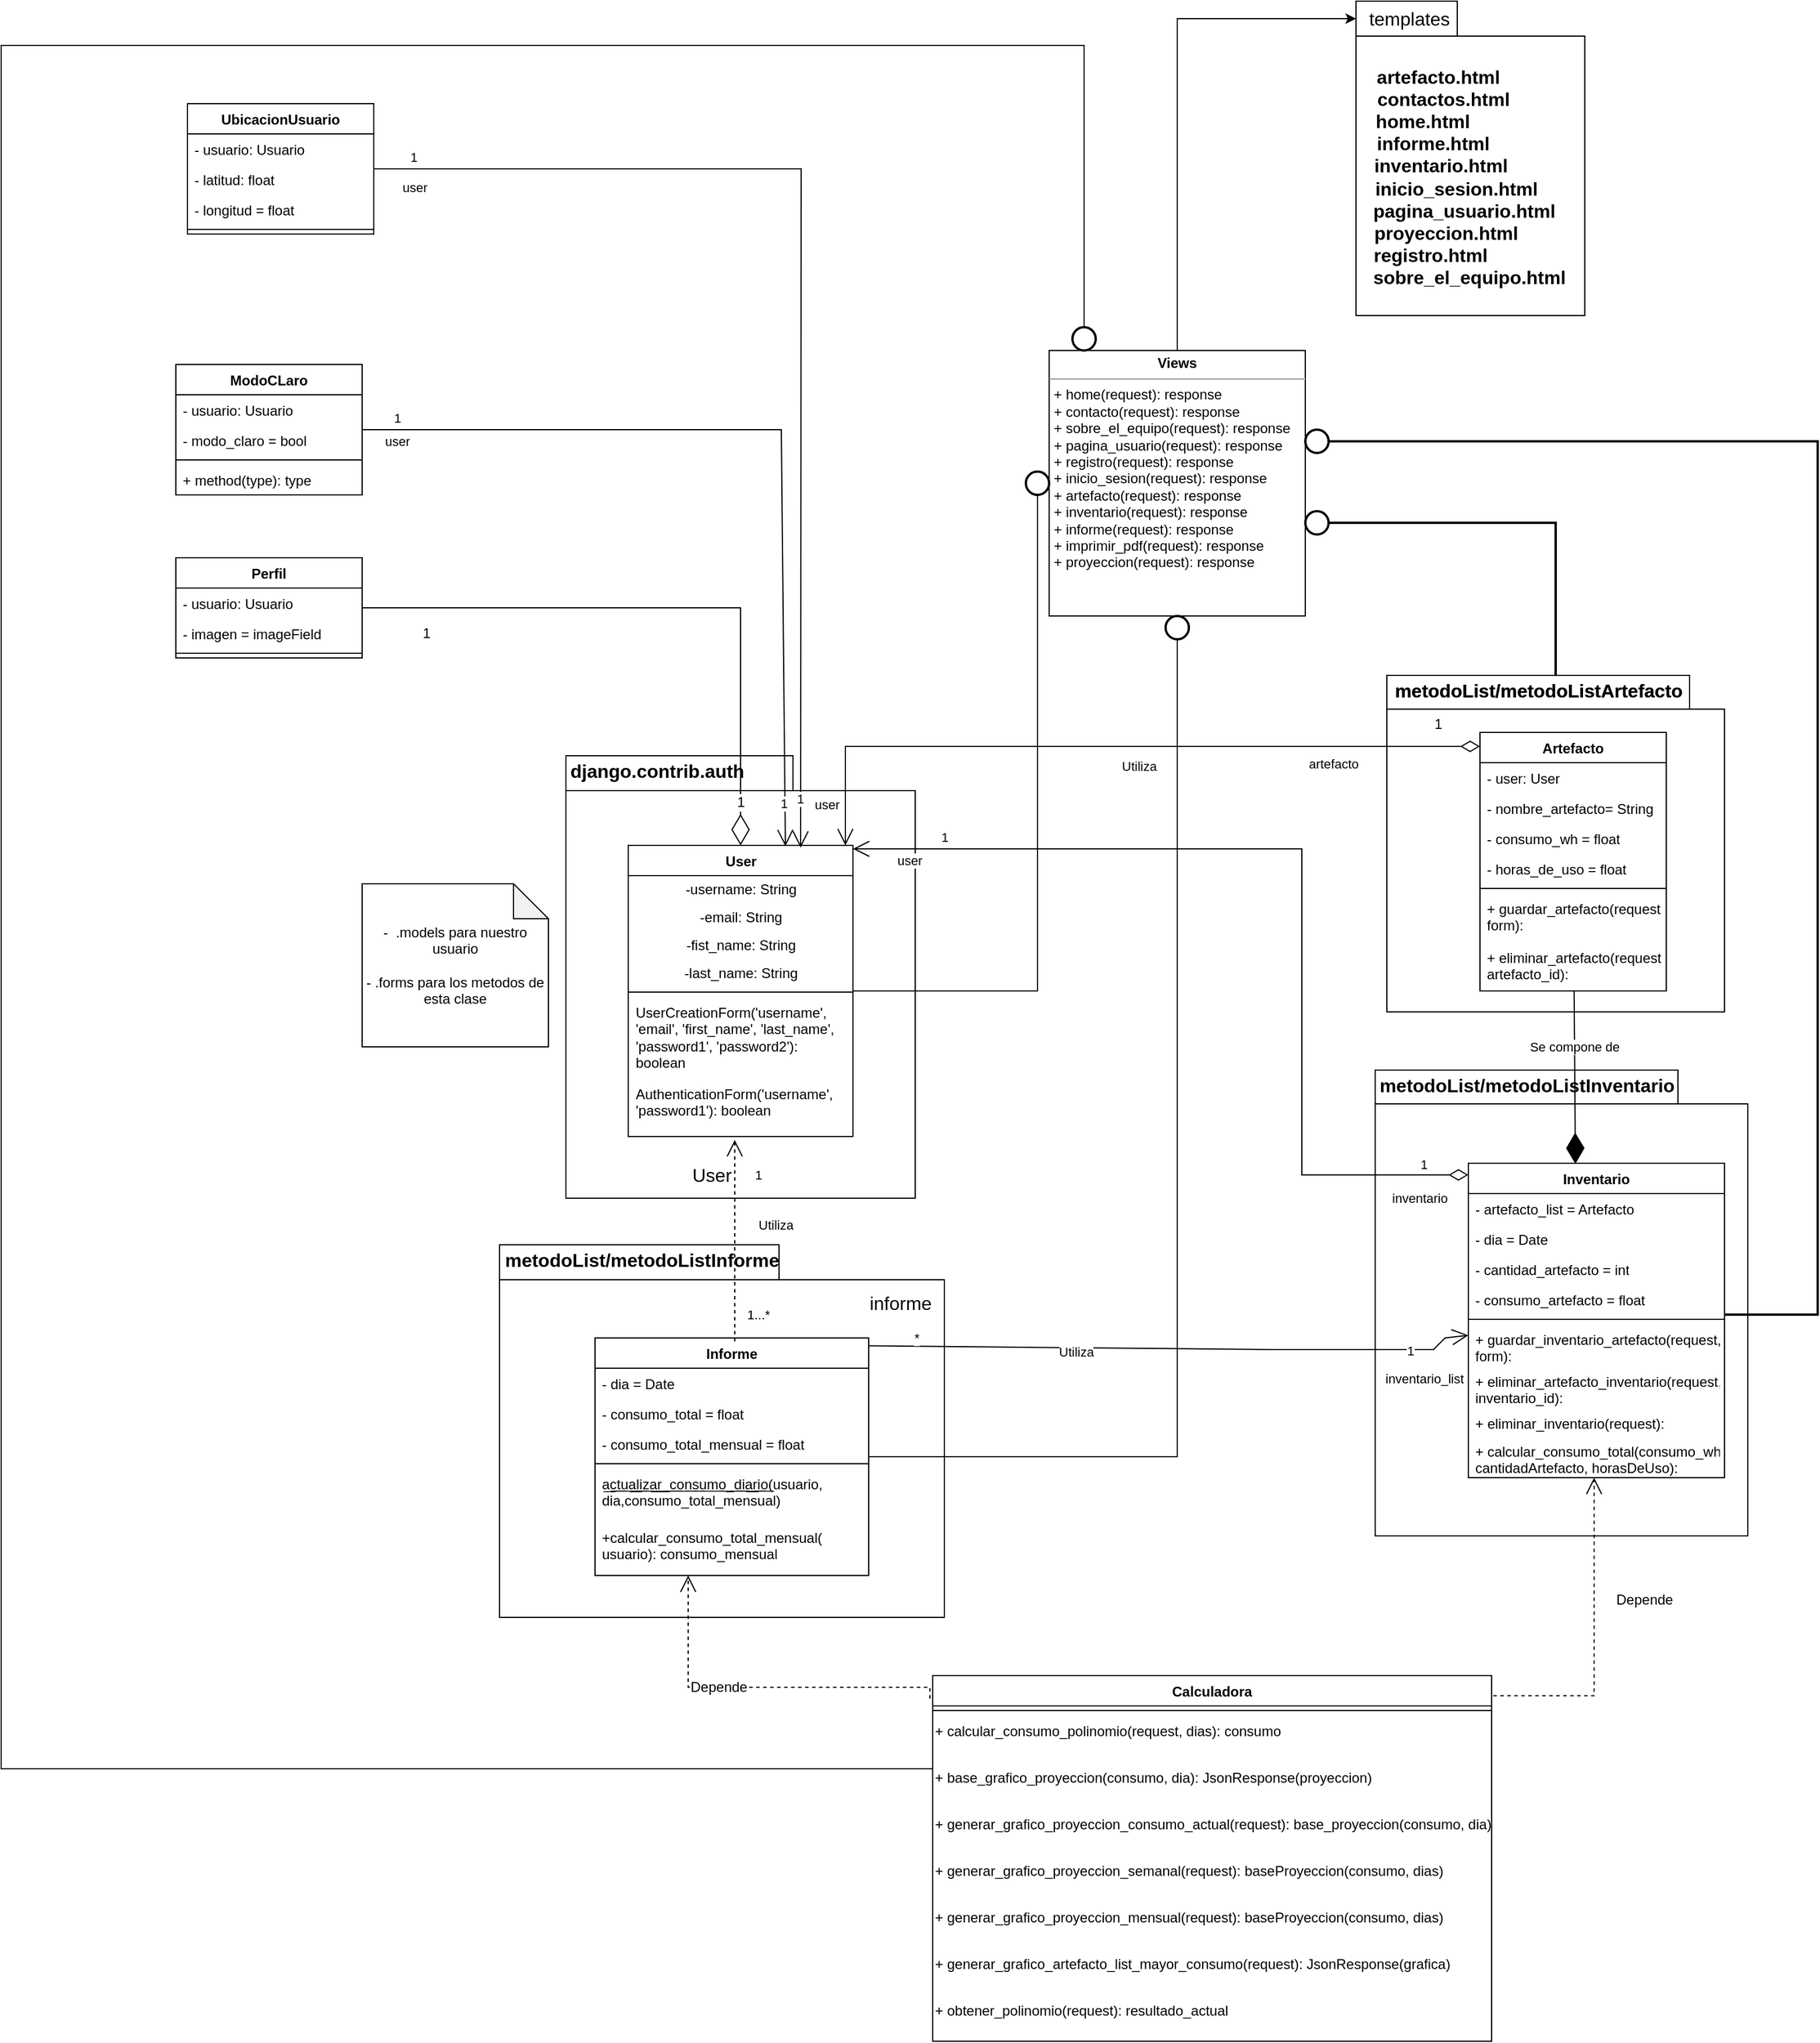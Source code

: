 <mxfile version="23.1.6" type="github">
  <diagram id="C5RBs43oDa-KdzZeNtuy" name="Page-1">
    <mxGraphModel dx="1903" dy="2849" grid="1" gridSize="10" guides="1" tooltips="1" connect="1" arrows="1" fold="1" page="1" pageScale="1" pageWidth="827" pageHeight="1169" math="0" shadow="0">
      <root>
        <mxCell id="WIyWlLk6GJQsqaUBKTNV-0" />
        <mxCell id="WIyWlLk6GJQsqaUBKTNV-1" parent="WIyWlLk6GJQsqaUBKTNV-0" />
        <mxCell id="ul6YjqySENuhC5J96L84-9" value="" style="shape=folder;fontStyle=1;spacingTop=10;tabWidth=195;tabHeight=30;tabPosition=left;html=1;whiteSpace=wrap;fontSize=16;" parent="WIyWlLk6GJQsqaUBKTNV-1" vertex="1">
          <mxGeometry x="435" y="-750" width="300" height="380" as="geometry" />
        </mxCell>
        <mxCell id="ul6YjqySENuhC5J96L84-5" value="" style="shape=folder;fontStyle=1;spacingTop=10;tabWidth=260;tabHeight=29;tabPosition=left;html=1;whiteSpace=wrap;fontSize=16;" parent="WIyWlLk6GJQsqaUBKTNV-1" vertex="1">
          <mxGeometry x="1130" y="-480" width="320" height="400" as="geometry" />
        </mxCell>
        <mxCell id="ul6YjqySENuhC5J96L84-2" value="" style="shape=folder;fontStyle=1;spacingTop=10;tabWidth=260;tabHeight=29;tabPosition=left;html=1;whiteSpace=wrap;fontSize=16;" parent="WIyWlLk6GJQsqaUBKTNV-1" vertex="1">
          <mxGeometry x="1140" y="-819" width="290" height="289" as="geometry" />
        </mxCell>
        <mxCell id="ul6YjqySENuhC5J96L84-3" value="metodoList/metodoListArtefacto" style="text;align=center;fontStyle=1;verticalAlign=middle;spacingLeft=3;spacingRight=3;strokeColor=none;rotatable=0;points=[[0,0.5],[1,0.5]];portConstraint=eastwest;html=1;fontSize=16;" parent="WIyWlLk6GJQsqaUBKTNV-1" vertex="1">
          <mxGeometry x="1230" y="-819" width="80" height="26" as="geometry" />
        </mxCell>
        <mxCell id="ul6YjqySENuhC5J96L84-0" value="" style="shape=folder;fontStyle=1;spacingTop=10;tabWidth=240;tabHeight=30;tabPosition=left;html=1;whiteSpace=wrap;fontSize=16;" parent="WIyWlLk6GJQsqaUBKTNV-1" vertex="1">
          <mxGeometry x="378" y="-330" width="382" height="320" as="geometry" />
        </mxCell>
        <mxCell id="BuklExtv01inBHuh72od-7" value="User" style="swimlane;fontStyle=1;align=center;verticalAlign=top;childLayout=stackLayout;horizontal=1;startSize=26;horizontalStack=0;resizeParent=1;resizeParentMax=0;resizeLast=0;collapsible=1;marginBottom=0;whiteSpace=wrap;html=1;" parent="WIyWlLk6GJQsqaUBKTNV-1" vertex="1">
          <mxGeometry x="488.5" y="-673" width="193" height="250" as="geometry">
            <mxRectangle x="547" y="-670" width="90" height="30" as="alternateBounds" />
          </mxGeometry>
        </mxCell>
        <mxCell id="BuklExtv01inBHuh72od-1" value="-username: String" style="text;html=1;strokeColor=none;fillColor=none;align=center;verticalAlign=middle;spacingLeft=4;spacingRight=4;overflow=hidden;rotatable=0;points=[[0,0.5],[1,0.5]];portConstraint=eastwest;whiteSpace=wrap;" parent="BuklExtv01inBHuh72od-7" vertex="1">
          <mxGeometry y="26" width="193" height="24" as="geometry" />
        </mxCell>
        <mxCell id="BuklExtv01inBHuh72od-3" value="-email: String" style="text;html=1;strokeColor=none;fillColor=none;align=center;verticalAlign=middle;spacingLeft=4;spacingRight=4;overflow=hidden;rotatable=0;points=[[0,0.5],[1,0.5]];portConstraint=eastwest;whiteSpace=wrap;" parent="BuklExtv01inBHuh72od-7" vertex="1">
          <mxGeometry y="50" width="193" height="24" as="geometry" />
        </mxCell>
        <mxCell id="BuklExtv01inBHuh72od-4" value="-fist_name: String" style="text;html=1;strokeColor=none;fillColor=none;align=center;verticalAlign=middle;spacingLeft=4;spacingRight=4;overflow=hidden;rotatable=0;points=[[0,0.5],[1,0.5]];portConstraint=eastwest;whiteSpace=wrap;" parent="BuklExtv01inBHuh72od-7" vertex="1">
          <mxGeometry y="74" width="193" height="24" as="geometry" />
        </mxCell>
        <mxCell id="BuklExtv01inBHuh72od-5" value="-last_name: String" style="text;html=1;strokeColor=none;fillColor=none;align=center;verticalAlign=middle;spacingLeft=4;spacingRight=4;overflow=hidden;rotatable=0;points=[[0,0.5],[1,0.5]];portConstraint=eastwest;whiteSpace=wrap;" parent="BuklExtv01inBHuh72od-7" vertex="1">
          <mxGeometry y="98" width="193" height="24" as="geometry" />
        </mxCell>
        <mxCell id="BuklExtv01inBHuh72od-9" value="" style="line;strokeWidth=1;fillColor=none;align=left;verticalAlign=middle;spacingTop=-1;spacingLeft=3;spacingRight=3;rotatable=0;labelPosition=right;points=[];portConstraint=eastwest;strokeColor=inherit;" parent="BuklExtv01inBHuh72od-7" vertex="1">
          <mxGeometry y="122" width="193" height="8" as="geometry" />
        </mxCell>
        <mxCell id="BuklExtv01inBHuh72od-10" value="UserCreationForm(&#39;username&#39;, &#39;email&#39;, &#39;first_name&#39;, &#39;last_name&#39;, &#39;password1&#39;, &#39;password2&#39;): boolean" style="text;strokeColor=none;fillColor=none;align=left;verticalAlign=top;spacingLeft=4;spacingRight=4;overflow=hidden;rotatable=0;points=[[0,0.5],[1,0.5]];portConstraint=eastwest;whiteSpace=wrap;html=1;" parent="BuklExtv01inBHuh72od-7" vertex="1">
          <mxGeometry y="130" width="193" height="70" as="geometry" />
        </mxCell>
        <mxCell id="BuklExtv01inBHuh72od-11" value="AuthenticationForm(&#39;username&#39;, &#39;password1&#39;): boolean" style="text;strokeColor=none;fillColor=none;align=left;verticalAlign=top;spacingLeft=4;spacingRight=4;overflow=hidden;rotatable=0;points=[[0,0.5],[1,0.5]];portConstraint=eastwest;whiteSpace=wrap;html=1;" parent="BuklExtv01inBHuh72od-7" vertex="1">
          <mxGeometry y="200" width="193" height="50" as="geometry" />
        </mxCell>
        <mxCell id="BuklExtv01inBHuh72od-13" value="Inventario" style="swimlane;fontStyle=1;align=center;verticalAlign=top;childLayout=stackLayout;horizontal=1;startSize=26;horizontalStack=0;resizeParent=1;resizeParentMax=0;resizeLast=0;collapsible=1;marginBottom=0;whiteSpace=wrap;html=1;" parent="WIyWlLk6GJQsqaUBKTNV-1" vertex="1">
          <mxGeometry x="1210" y="-400" width="220" height="270" as="geometry">
            <mxRectangle x="1210" y="-400" width="100" height="30" as="alternateBounds" />
          </mxGeometry>
        </mxCell>
        <mxCell id="BuklExtv01inBHuh72od-36" value="- artefacto_list = Artefacto" style="text;strokeColor=none;fillColor=none;align=left;verticalAlign=top;spacingLeft=4;spacingRight=4;overflow=hidden;rotatable=0;points=[[0,0.5],[1,0.5]];portConstraint=eastwest;whiteSpace=wrap;html=1;" parent="BuklExtv01inBHuh72od-13" vertex="1">
          <mxGeometry y="26" width="220" height="26" as="geometry" />
        </mxCell>
        <mxCell id="BuklExtv01inBHuh72od-17" value="- dia = Date" style="text;strokeColor=none;fillColor=none;align=left;verticalAlign=top;spacingLeft=4;spacingRight=4;overflow=hidden;rotatable=0;points=[[0,0.5],[1,0.5]];portConstraint=eastwest;whiteSpace=wrap;html=1;" parent="BuklExtv01inBHuh72od-13" vertex="1">
          <mxGeometry y="52" width="220" height="26" as="geometry" />
        </mxCell>
        <mxCell id="BuklExtv01inBHuh72od-20" value="- cantidad_artefacto&amp;nbsp;&lt;span style=&quot;background-color: initial;&quot;&gt;= int&lt;/span&gt;" style="text;strokeColor=none;fillColor=none;align=left;verticalAlign=top;spacingLeft=4;spacingRight=4;overflow=hidden;rotatable=0;points=[[0,0.5],[1,0.5]];portConstraint=eastwest;whiteSpace=wrap;html=1;" parent="BuklExtv01inBHuh72od-13" vertex="1">
          <mxGeometry y="78" width="220" height="26" as="geometry" />
        </mxCell>
        <mxCell id="BuklExtv01inBHuh72od-21" value="- consumo_artefacto&lt;span style=&quot;background-color: initial;&quot;&gt;&amp;nbsp;&lt;/span&gt;&lt;span style=&quot;background-color: initial;&quot;&gt;= float&lt;/span&gt;" style="text;strokeColor=none;fillColor=none;align=left;verticalAlign=top;spacingLeft=4;spacingRight=4;overflow=hidden;rotatable=0;points=[[0,0.5],[1,0.5]];portConstraint=eastwest;whiteSpace=wrap;html=1;" parent="BuklExtv01inBHuh72od-13" vertex="1">
          <mxGeometry y="104" width="220" height="26" as="geometry" />
        </mxCell>
        <mxCell id="BuklExtv01inBHuh72od-15" value="" style="line;strokeWidth=1;fillColor=none;align=left;verticalAlign=middle;spacingTop=-1;spacingLeft=3;spacingRight=3;rotatable=0;labelPosition=right;points=[];portConstraint=eastwest;strokeColor=inherit;" parent="BuklExtv01inBHuh72od-13" vertex="1">
          <mxGeometry y="130" width="220" height="8" as="geometry" />
        </mxCell>
        <mxCell id="BuklExtv01inBHuh72od-26" value="+&amp;nbsp;guardar_inventario_artefacto(request, form):" style="text;strokeColor=none;fillColor=none;align=left;verticalAlign=top;spacingLeft=4;spacingRight=4;overflow=hidden;rotatable=0;points=[[0,0.5],[1,0.5]];portConstraint=eastwest;whiteSpace=wrap;html=1;" parent="BuklExtv01inBHuh72od-13" vertex="1">
          <mxGeometry y="138" width="220" height="36" as="geometry" />
        </mxCell>
        <mxCell id="x33vfRpOOBDjWHmMuZgI-3" value="+&amp;nbsp;eliminar_artefacto_inventario(request, inventario_id):" style="text;strokeColor=none;fillColor=none;align=left;verticalAlign=top;spacingLeft=4;spacingRight=4;overflow=hidden;rotatable=0;points=[[0,0.5],[1,0.5]];portConstraint=eastwest;whiteSpace=wrap;html=1;" parent="BuklExtv01inBHuh72od-13" vertex="1">
          <mxGeometry y="174" width="220" height="36" as="geometry" />
        </mxCell>
        <mxCell id="x33vfRpOOBDjWHmMuZgI-4" value="+&amp;nbsp;eliminar_inventario(request):" style="text;strokeColor=none;fillColor=none;align=left;verticalAlign=top;spacingLeft=4;spacingRight=4;overflow=hidden;rotatable=0;points=[[0,0.5],[1,0.5]];portConstraint=eastwest;whiteSpace=wrap;html=1;" parent="BuklExtv01inBHuh72od-13" vertex="1">
          <mxGeometry y="210" width="220" height="24" as="geometry" />
        </mxCell>
        <mxCell id="x33vfRpOOBDjWHmMuZgI-5" value="+&amp;nbsp;calcular_consumo_total(consumo_wh, cantidadArtefacto, horasDeUso):" style="text;strokeColor=none;fillColor=none;align=left;verticalAlign=top;spacingLeft=4;spacingRight=4;overflow=hidden;rotatable=0;points=[[0,0.5],[1,0.5]];portConstraint=eastwest;whiteSpace=wrap;html=1;" parent="BuklExtv01inBHuh72od-13" vertex="1">
          <mxGeometry y="234" width="220" height="36" as="geometry" />
        </mxCell>
        <mxCell id="BuklExtv01inBHuh72od-32" value="Informe" style="swimlane;fontStyle=1;align=center;verticalAlign=top;childLayout=stackLayout;horizontal=1;startSize=26;horizontalStack=0;resizeParent=1;resizeParentMax=0;resizeLast=0;collapsible=1;marginBottom=0;whiteSpace=wrap;html=1;" parent="WIyWlLk6GJQsqaUBKTNV-1" vertex="1">
          <mxGeometry x="460" y="-250" width="235" height="204" as="geometry">
            <mxRectangle x="890" y="-80" width="80" height="30" as="alternateBounds" />
          </mxGeometry>
        </mxCell>
        <mxCell id="BuklExtv01inBHuh72od-45" value="- dia = Date" style="text;strokeColor=none;fillColor=none;align=left;verticalAlign=top;spacingLeft=4;spacingRight=4;overflow=hidden;rotatable=0;points=[[0,0.5],[1,0.5]];portConstraint=eastwest;whiteSpace=wrap;html=1;" parent="BuklExtv01inBHuh72od-32" vertex="1">
          <mxGeometry y="26" width="235" height="26" as="geometry" />
        </mxCell>
        <mxCell id="BuklExtv01inBHuh72od-46" value="- consumo_total&amp;nbsp;&lt;span style=&quot;background-color: initial;&quot;&gt;= float&lt;/span&gt;" style="text;strokeColor=none;fillColor=none;align=left;verticalAlign=top;spacingLeft=4;spacingRight=4;overflow=hidden;rotatable=0;points=[[0,0.5],[1,0.5]];portConstraint=eastwest;whiteSpace=wrap;html=1;" parent="BuklExtv01inBHuh72od-32" vertex="1">
          <mxGeometry y="52" width="235" height="26" as="geometry" />
        </mxCell>
        <mxCell id="BuklExtv01inBHuh72od-54" value="- consumo_total_mensual&amp;nbsp;&lt;span style=&quot;background-color: initial;&quot;&gt;= float&lt;/span&gt;" style="text;strokeColor=none;fillColor=none;align=left;verticalAlign=top;spacingLeft=4;spacingRight=4;overflow=hidden;rotatable=0;points=[[0,0.5],[1,0.5]];portConstraint=eastwest;whiteSpace=wrap;html=1;" parent="BuklExtv01inBHuh72od-32" vertex="1">
          <mxGeometry y="78" width="235" height="26" as="geometry" />
        </mxCell>
        <mxCell id="BuklExtv01inBHuh72od-34" value="" style="line;strokeWidth=1;fillColor=none;align=left;verticalAlign=middle;spacingTop=-1;spacingLeft=3;spacingRight=3;rotatable=0;labelPosition=right;points=[];portConstraint=eastwest;strokeColor=inherit;" parent="BuklExtv01inBHuh72od-32" vertex="1">
          <mxGeometry y="104" width="235" height="8" as="geometry" />
        </mxCell>
        <mxCell id="BuklExtv01inBHuh72od-35" value="a͟c͟t͟u͟a͟l͟i͟z͟a͟r͟_͟c͟o͟n͟s͟u͟m͟o͟_͟d͟i͟a͟r͟i͟o͟(usuario, dia,consumo_total_mensual)" style="text;strokeColor=none;fillColor=none;align=left;verticalAlign=top;spacingLeft=4;spacingRight=4;overflow=hidden;rotatable=0;points=[[0,0.5],[1,0.5]];portConstraint=eastwest;whiteSpace=wrap;html=1;" parent="BuklExtv01inBHuh72od-32" vertex="1">
          <mxGeometry y="112" width="235" height="46" as="geometry" />
        </mxCell>
        <mxCell id="x33vfRpOOBDjWHmMuZgI-0" value="+calcular_consumo_total_mensual(&lt;br&gt;usuario): consumo_mensual" style="text;strokeColor=none;fillColor=none;align=left;verticalAlign=top;spacingLeft=4;spacingRight=4;overflow=hidden;rotatable=0;points=[[0,0.5],[1,0.5]];portConstraint=eastwest;whiteSpace=wrap;html=1;" parent="BuklExtv01inBHuh72od-32" vertex="1">
          <mxGeometry y="158" width="235" height="46" as="geometry" />
        </mxCell>
        <mxCell id="BuklExtv01inBHuh72od-56" value="Calculadora" style="swimlane;fontStyle=1;align=center;verticalAlign=top;childLayout=stackLayout;horizontal=1;startSize=26;horizontalStack=0;resizeParent=1;resizeParentMax=0;resizeLast=0;collapsible=1;marginBottom=0;whiteSpace=wrap;html=1;" parent="WIyWlLk6GJQsqaUBKTNV-1" vertex="1">
          <mxGeometry x="750" y="40" width="480" height="314" as="geometry" />
        </mxCell>
        <mxCell id="BuklExtv01inBHuh72od-58" value="" style="line;strokeWidth=1;fillColor=none;align=left;verticalAlign=middle;spacingTop=-1;spacingLeft=3;spacingRight=3;rotatable=0;labelPosition=right;points=[];portConstraint=eastwest;strokeColor=inherit;" parent="BuklExtv01inBHuh72od-56" vertex="1">
          <mxGeometry y="26" width="480" height="8" as="geometry" />
        </mxCell>
        <mxCell id="BuklExtv01inBHuh72od-67" value="+ calcular_consumo_polinomio(request, dias): consumo" style="text;whiteSpace=wrap;" parent="BuklExtv01inBHuh72od-56" vertex="1">
          <mxGeometry y="34" width="480" height="40" as="geometry" />
        </mxCell>
        <mxCell id="BuklExtv01inBHuh72od-74" value="+ base_grafico_proyeccion(consumo, dia): JsonResponse(proyeccion)" style="text;whiteSpace=wrap;" parent="BuklExtv01inBHuh72od-56" vertex="1">
          <mxGeometry y="74" width="480" height="40" as="geometry" />
        </mxCell>
        <mxCell id="BuklExtv01inBHuh72od-68" value="+ generar_grafico_proyeccion_consumo_actual(request): base_proyeccion(consumo, dia)" style="text;whiteSpace=wrap;" parent="BuklExtv01inBHuh72od-56" vertex="1">
          <mxGeometry y="114" width="480" height="40" as="geometry" />
        </mxCell>
        <mxCell id="BuklExtv01inBHuh72od-69" value="+ generar_grafico_proyeccion_semanal(request): baseProyeccion(consumo, dias)" style="text;whiteSpace=wrap;" parent="BuklExtv01inBHuh72od-56" vertex="1">
          <mxGeometry y="154" width="480" height="40" as="geometry" />
        </mxCell>
        <mxCell id="BuklExtv01inBHuh72od-70" value="+ generar_grafico_proyeccion_mensual(request): baseProyeccion(consumo, dias)" style="text;whiteSpace=wrap;" parent="BuklExtv01inBHuh72od-56" vertex="1">
          <mxGeometry y="194" width="480" height="40" as="geometry" />
        </mxCell>
        <mxCell id="BuklExtv01inBHuh72od-73" value="+ generar_grafico_artefacto_list_mayor_consumo(request): JsonResponse(grafica)" style="text;whiteSpace=wrap;" parent="BuklExtv01inBHuh72od-56" vertex="1">
          <mxGeometry y="234" width="480" height="40" as="geometry" />
        </mxCell>
        <mxCell id="BuklExtv01inBHuh72od-75" value="+ obtener_polinomio(request): resultado_actual" style="text;whiteSpace=wrap;" parent="BuklExtv01inBHuh72od-56" vertex="1">
          <mxGeometry y="274" width="480" height="40" as="geometry" />
        </mxCell>
        <mxCell id="BuklExtv01inBHuh72od-83" value="1" style="endArrow=open;html=1;endSize=12;startArrow=diamondThin;startSize=14;startFill=0;edgeStyle=orthogonalEdgeStyle;align=left;verticalAlign=bottom;rounded=0;" parent="WIyWlLk6GJQsqaUBKTNV-1" source="BuklExtv01inBHuh72od-13" target="BuklExtv01inBHuh72od-7" edge="1">
          <mxGeometry x="-0.894" relative="1" as="geometry">
            <mxPoint x="1120" y="-490" as="sourcePoint" />
            <mxPoint x="700" y="-670" as="targetPoint" />
            <Array as="points">
              <mxPoint x="1067" y="-390" />
              <mxPoint x="1067" y="-670" />
            </Array>
            <mxPoint as="offset" />
          </mxGeometry>
        </mxCell>
        <mxCell id="BuklExtv01inBHuh72od-85" value="1" style="edgeLabel;html=1;align=center;verticalAlign=middle;resizable=0;points=[];" parent="BuklExtv01inBHuh72od-83" vertex="1" connectable="0">
          <mxGeometry x="0.754" y="-1" relative="1" as="geometry">
            <mxPoint x="-21" y="-9" as="offset" />
          </mxGeometry>
        </mxCell>
        <mxCell id="BuklExtv01inBHuh72od-107" value="user" style="edgeLabel;html=1;align=center;verticalAlign=middle;resizable=0;points=[];" parent="BuklExtv01inBHuh72od-83" vertex="1" connectable="0">
          <mxGeometry x="0.917" relative="1" as="geometry">
            <mxPoint x="15" y="10" as="offset" />
          </mxGeometry>
        </mxCell>
        <mxCell id="BuklExtv01inBHuh72od-108" value="inventario" style="edgeLabel;html=1;align=center;verticalAlign=middle;resizable=0;points=[];" parent="BuklExtv01inBHuh72od-83" vertex="1" connectable="0">
          <mxGeometry x="-0.898" y="-1" relative="1" as="geometry">
            <mxPoint x="-1" y="21" as="offset" />
          </mxGeometry>
        </mxCell>
        <mxCell id="BuklExtv01inBHuh72od-93" value="Artefacto" style="swimlane;fontStyle=1;align=center;verticalAlign=top;childLayout=stackLayout;horizontal=1;startSize=26;horizontalStack=0;resizeParent=1;resizeParentMax=0;resizeLast=0;collapsible=1;marginBottom=0;whiteSpace=wrap;html=1;" parent="WIyWlLk6GJQsqaUBKTNV-1" vertex="1">
          <mxGeometry x="1220" y="-770" width="160" height="222" as="geometry">
            <mxRectangle x="1220" y="-770" width="100" height="30" as="alternateBounds" />
          </mxGeometry>
        </mxCell>
        <mxCell id="BuklExtv01inBHuh72od-94" value="- user: User" style="text;strokeColor=none;fillColor=none;align=left;verticalAlign=top;spacingLeft=4;spacingRight=4;overflow=hidden;rotatable=0;points=[[0,0.5],[1,0.5]];portConstraint=eastwest;whiteSpace=wrap;html=1;" parent="BuklExtv01inBHuh72od-93" vertex="1">
          <mxGeometry y="26" width="160" height="26" as="geometry" />
        </mxCell>
        <mxCell id="BuklExtv01inBHuh72od-95" value="- nombre_artefacto&lt;span style=&quot;background-color: initial;&quot;&gt;= String&lt;/span&gt;" style="text;strokeColor=none;fillColor=none;align=left;verticalAlign=top;spacingLeft=4;spacingRight=4;overflow=hidden;rotatable=0;points=[[0,0.5],[1,0.5]];portConstraint=eastwest;whiteSpace=wrap;html=1;" parent="BuklExtv01inBHuh72od-93" vertex="1">
          <mxGeometry y="52" width="160" height="26" as="geometry" />
        </mxCell>
        <mxCell id="BuklExtv01inBHuh72od-96" value="- consumo_wh = float" style="text;strokeColor=none;fillColor=none;align=left;verticalAlign=top;spacingLeft=4;spacingRight=4;overflow=hidden;rotatable=0;points=[[0,0.5],[1,0.5]];portConstraint=eastwest;whiteSpace=wrap;html=1;" parent="BuklExtv01inBHuh72od-93" vertex="1">
          <mxGeometry y="78" width="160" height="26" as="geometry" />
        </mxCell>
        <mxCell id="BuklExtv01inBHuh72od-97" value="- horas_de_uso = float" style="text;strokeColor=none;fillColor=none;align=left;verticalAlign=top;spacingLeft=4;spacingRight=4;overflow=hidden;rotatable=0;points=[[0,0.5],[1,0.5]];portConstraint=eastwest;whiteSpace=wrap;html=1;" parent="BuklExtv01inBHuh72od-93" vertex="1">
          <mxGeometry y="104" width="160" height="26" as="geometry" />
        </mxCell>
        <mxCell id="BuklExtv01inBHuh72od-98" value="" style="line;strokeWidth=1;fillColor=none;align=left;verticalAlign=middle;spacingTop=-1;spacingLeft=3;spacingRight=3;rotatable=0;labelPosition=right;points=[];portConstraint=eastwest;strokeColor=inherit;" parent="BuklExtv01inBHuh72od-93" vertex="1">
          <mxGeometry y="130" width="160" height="8" as="geometry" />
        </mxCell>
        <mxCell id="x33vfRpOOBDjWHmMuZgI-6" value="+&amp;nbsp;guardar_artefacto(request, form):" style="text;strokeColor=none;fillColor=none;align=left;verticalAlign=top;spacingLeft=4;spacingRight=4;overflow=hidden;rotatable=0;points=[[0,0.5],[1,0.5]];portConstraint=eastwest;whiteSpace=wrap;html=1;" parent="BuklExtv01inBHuh72od-93" vertex="1">
          <mxGeometry y="138" width="160" height="42" as="geometry" />
        </mxCell>
        <mxCell id="x33vfRpOOBDjWHmMuZgI-7" value="+&amp;nbsp;eliminar_artefacto(request, artefacto_id):" style="text;strokeColor=none;fillColor=none;align=left;verticalAlign=top;spacingLeft=4;spacingRight=4;overflow=hidden;rotatable=0;points=[[0,0.5],[1,0.5]];portConstraint=eastwest;whiteSpace=wrap;html=1;" parent="BuklExtv01inBHuh72od-93" vertex="1">
          <mxGeometry y="180" width="160" height="42" as="geometry" />
        </mxCell>
        <mxCell id="BuklExtv01inBHuh72od-109" value="Utiliza" style="endArrow=open;endSize=12;dashed=1;html=1;rounded=0;" parent="WIyWlLk6GJQsqaUBKTNV-1" edge="1">
          <mxGeometry x="0.156" y="-35" width="160" relative="1" as="geometry">
            <mxPoint x="580" y="-247" as="sourcePoint" />
            <mxPoint x="580" y="-420" as="targetPoint" />
            <mxPoint as="offset" />
          </mxGeometry>
        </mxCell>
        <mxCell id="w2n2HVdjCwKDOB978ALC-2" value="1" style="edgeLabel;html=1;align=center;verticalAlign=middle;resizable=0;points=[];" parent="BuklExtv01inBHuh72od-109" vertex="1" connectable="0">
          <mxGeometry x="0.572" y="1" relative="1" as="geometry">
            <mxPoint x="21" y="-7" as="offset" />
          </mxGeometry>
        </mxCell>
        <mxCell id="w2n2HVdjCwKDOB978ALC-3" value="1...*" style="edgeLabel;html=1;align=center;verticalAlign=middle;resizable=0;points=[];" parent="BuklExtv01inBHuh72od-109" vertex="1" connectable="0">
          <mxGeometry x="-0.615" y="2" relative="1" as="geometry">
            <mxPoint x="22" y="10" as="offset" />
          </mxGeometry>
        </mxCell>
        <mxCell id="BuklExtv01inBHuh72od-114" value="" style="endArrow=open;endFill=1;endSize=12;html=1;rounded=0;exitX=1.002;exitY=0.033;exitDx=0;exitDy=0;exitPerimeter=0;" parent="WIyWlLk6GJQsqaUBKTNV-1" source="BuklExtv01inBHuh72od-32" target="BuklExtv01inBHuh72od-13" edge="1">
          <mxGeometry width="160" relative="1" as="geometry">
            <mxPoint x="740" y="-250" as="sourcePoint" />
            <mxPoint x="900" y="-250" as="targetPoint" />
            <Array as="points">
              <mxPoint x="1040" y="-240" />
              <mxPoint x="1180" y="-240" />
              <mxPoint x="1190" y="-250" />
            </Array>
          </mxGeometry>
        </mxCell>
        <mxCell id="BuklExtv01inBHuh72od-115" value="Utiliza" style="edgeLabel;html=1;align=center;verticalAlign=middle;resizable=0;points=[];" parent="BuklExtv01inBHuh72od-114" vertex="1" connectable="0">
          <mxGeometry x="-0.212" y="-3" relative="1" as="geometry">
            <mxPoint x="-27" as="offset" />
          </mxGeometry>
        </mxCell>
        <mxCell id="BuklExtv01inBHuh72od-116" value="*" style="edgeLabel;html=1;align=center;verticalAlign=middle;resizable=0;points=[];" parent="BuklExtv01inBHuh72od-114" vertex="1" connectable="0">
          <mxGeometry x="-0.897" y="1" relative="1" as="geometry">
            <mxPoint x="14" y="-6" as="offset" />
          </mxGeometry>
        </mxCell>
        <mxCell id="BuklExtv01inBHuh72od-117" value="1&lt;br&gt;" style="edgeLabel;html=1;align=center;verticalAlign=middle;resizable=0;points=[];" parent="BuklExtv01inBHuh72od-114" vertex="1" connectable="0">
          <mxGeometry x="0.788" y="-1" relative="1" as="geometry">
            <mxPoint as="offset" />
          </mxGeometry>
        </mxCell>
        <mxCell id="ul6YjqySENuhC5J96L84-1" value="metodoList/metodoListInforme" style="text;align=center;fontStyle=1;verticalAlign=middle;spacingLeft=3;spacingRight=3;strokeColor=none;rotatable=0;points=[[0,0.5],[1,0.5]];portConstraint=eastwest;html=1;fontSize=16;" parent="WIyWlLk6GJQsqaUBKTNV-1" vertex="1">
          <mxGeometry x="460" y="-330" width="80" height="26" as="geometry" />
        </mxCell>
        <mxCell id="ul6YjqySENuhC5J96L84-6" value="metodoList/metodoListArtefacto" style="text;align=center;fontStyle=1;verticalAlign=middle;spacingLeft=3;spacingRight=3;strokeColor=none;rotatable=0;points=[[0,0.5],[1,0.5]];portConstraint=eastwest;html=1;fontSize=16;" parent="WIyWlLk6GJQsqaUBKTNV-1" vertex="1">
          <mxGeometry x="1230" y="-819" width="80" height="26" as="geometry" />
        </mxCell>
        <mxCell id="ul6YjqySENuhC5J96L84-7" value="metodoList/metodoListInventario" style="text;align=center;fontStyle=1;verticalAlign=middle;spacingLeft=3;spacingRight=3;strokeColor=none;rotatable=0;points=[[0,0.5],[1,0.5]];portConstraint=eastwest;html=1;fontSize=16;" parent="WIyWlLk6GJQsqaUBKTNV-1" vertex="1">
          <mxGeometry x="1220" y="-480" width="80" height="26" as="geometry" />
        </mxCell>
        <mxCell id="ul6YjqySENuhC5J96L84-10" value="django.contrib.auth" style="text;align=center;fontStyle=1;verticalAlign=middle;spacingLeft=3;spacingRight=3;strokeColor=none;rotatable=0;points=[[0,0.5],[1,0.5]];portConstraint=eastwest;html=1;fontSize=16;" parent="WIyWlLk6GJQsqaUBKTNV-1" vertex="1">
          <mxGeometry x="507.5" y="-750" width="11.5" height="26" as="geometry" />
        </mxCell>
        <mxCell id="ul6YjqySENuhC5J96L84-11" style="edgeStyle=none;curved=1;rounded=0;orthogonalLoop=1;jettySize=auto;html=1;exitX=1;exitY=0.5;exitDx=0;exitDy=0;fontSize=12;startSize=8;endSize=8;" parent="WIyWlLk6GJQsqaUBKTNV-1" source="ul6YjqySENuhC5J96L84-10" target="ul6YjqySENuhC5J96L84-10" edge="1">
          <mxGeometry relative="1" as="geometry" />
        </mxCell>
        <mxCell id="ul6YjqySENuhC5J96L84-14" value="" style="endArrow=diamondThin;endFill=1;endSize=24;html=1;rounded=0;fontSize=12;curved=1;entryX=0.418;entryY=0.002;entryDx=0;entryDy=0;entryPerimeter=0;" parent="WIyWlLk6GJQsqaUBKTNV-1" source="BuklExtv01inBHuh72od-93" target="BuklExtv01inBHuh72od-13" edge="1">
          <mxGeometry width="160" relative="1" as="geometry">
            <mxPoint x="1250" y="-510" as="sourcePoint" />
            <mxPoint x="1410" y="-510" as="targetPoint" />
          </mxGeometry>
        </mxCell>
        <mxCell id="0tcIR_r97mM3Pvq6eZ7B-29" value="Se compone de" style="edgeLabel;html=1;align=center;verticalAlign=middle;resizable=0;points=[];" parent="ul6YjqySENuhC5J96L84-14" vertex="1" connectable="0">
          <mxGeometry x="-0.338" y="-1" relative="1" as="geometry">
            <mxPoint x="1" y="-1" as="offset" />
          </mxGeometry>
        </mxCell>
        <mxCell id="ul6YjqySENuhC5J96L84-17" value="User" style="text;html=1;align=center;verticalAlign=middle;resizable=0;points=[];autosize=1;strokeColor=none;fillColor=none;fontSize=16;" parent="WIyWlLk6GJQsqaUBKTNV-1" vertex="1">
          <mxGeometry x="530" y="-405" width="60" height="30" as="geometry" />
        </mxCell>
        <mxCell id="ul6YjqySENuhC5J96L84-18" value="informe" style="text;html=1;align=center;verticalAlign=middle;resizable=0;points=[];autosize=1;strokeColor=none;fillColor=none;fontSize=16;" parent="WIyWlLk6GJQsqaUBKTNV-1" vertex="1">
          <mxGeometry x="681.5" y="-295" width="80" height="30" as="geometry" />
        </mxCell>
        <mxCell id="ul6YjqySENuhC5J96L84-19" value="1" style="endArrow=open;html=1;endSize=12;startArrow=diamondThin;startSize=14;startFill=0;edgeStyle=orthogonalEdgeStyle;align=left;verticalAlign=bottom;rounded=0;fontSize=12;" parent="WIyWlLk6GJQsqaUBKTNV-1" source="BuklExtv01inBHuh72od-93" edge="1">
          <mxGeometry x="-0.868" y="-10" relative="1" as="geometry">
            <mxPoint x="1305" y="-758" as="sourcePoint" />
            <mxPoint x="675" y="-673" as="targetPoint" />
            <Array as="points">
              <mxPoint x="675" y="-758" />
            </Array>
            <mxPoint as="offset" />
          </mxGeometry>
        </mxCell>
        <mxCell id="ul6YjqySENuhC5J96L84-20" value="user" style="edgeLabel;html=1;align=center;verticalAlign=middle;resizable=0;points=[];" parent="WIyWlLk6GJQsqaUBKTNV-1" vertex="1" connectable="0">
          <mxGeometry x="680.004" y="-658.995" as="geometry">
            <mxPoint x="-21" y="-49" as="offset" />
          </mxGeometry>
        </mxCell>
        <mxCell id="ul6YjqySENuhC5J96L84-24" value="Utiliza" style="edgeLabel;html=1;align=center;verticalAlign=middle;resizable=0;points=[];" parent="WIyWlLk6GJQsqaUBKTNV-1" vertex="1" connectable="0">
          <mxGeometry x="830" y="-548" as="geometry">
            <mxPoint x="97" y="-193" as="offset" />
          </mxGeometry>
        </mxCell>
        <mxCell id="ul6YjqySENuhC5J96L84-25" value="artefacto" style="edgeLabel;html=1;align=center;verticalAlign=middle;resizable=0;points=[];" parent="WIyWlLk6GJQsqaUBKTNV-1" vertex="1" connectable="0">
          <mxGeometry x="730.004" y="-658.995" as="geometry">
            <mxPoint x="364" y="-84" as="offset" />
          </mxGeometry>
        </mxCell>
        <mxCell id="ul6YjqySENuhC5J96L84-26" value="inventario_list" style="edgeLabel;html=1;align=center;verticalAlign=middle;resizable=0;points=[];" parent="WIyWlLk6GJQsqaUBKTNV-1" vertex="1" connectable="0">
          <mxGeometry x="1180.176" y="-380.001" as="geometry">
            <mxPoint x="-8" y="165" as="offset" />
          </mxGeometry>
        </mxCell>
        <mxCell id="ul6YjqySENuhC5J96L84-28" value="Depende" style="endArrow=open;endSize=12;dashed=1;html=1;rounded=0;fontSize=12;exitX=-0.005;exitY=0.063;exitDx=0;exitDy=0;exitPerimeter=0;edgeStyle=orthogonalEdgeStyle;" parent="WIyWlLk6GJQsqaUBKTNV-1" source="BuklExtv01inBHuh72od-56" target="BuklExtv01inBHuh72od-32" edge="1">
          <mxGeometry x="0.092" y="-20" width="160" relative="1" as="geometry">
            <mxPoint x="630" y="-170" as="sourcePoint" />
            <mxPoint x="500" y="50" as="targetPoint" />
            <Array as="points">
              <mxPoint x="748" y="50" />
              <mxPoint x="540" y="50" />
            </Array>
            <mxPoint x="-20" y="20" as="offset" />
          </mxGeometry>
        </mxCell>
        <mxCell id="ul6YjqySENuhC5J96L84-29" value="Depende" style="endArrow=open;endSize=12;dashed=1;html=1;rounded=0;fontSize=12;exitX=1.003;exitY=0.055;exitDx=0;exitDy=0;exitPerimeter=0;edgeStyle=orthogonalEdgeStyle;" parent="WIyWlLk6GJQsqaUBKTNV-1" source="BuklExtv01inBHuh72od-56" target="BuklExtv01inBHuh72od-13" edge="1">
          <mxGeometry x="0.233" y="-43" width="160" relative="1" as="geometry">
            <mxPoint x="1320" y="30" as="sourcePoint" />
            <mxPoint x="1317" y="-60" as="targetPoint" />
            <Array as="points">
              <mxPoint x="1318" y="57" />
            </Array>
            <mxPoint as="offset" />
          </mxGeometry>
        </mxCell>
        <mxCell id="0tcIR_r97mM3Pvq6eZ7B-27" style="edgeStyle=orthogonalEdgeStyle;rounded=0;orthogonalLoop=1;jettySize=auto;html=1;" parent="WIyWlLk6GJQsqaUBKTNV-1" source="ul6YjqySENuhC5J96L84-31" target="ul6YjqySENuhC5J96L84-40" edge="1">
          <mxGeometry relative="1" as="geometry">
            <Array as="points">
              <mxPoint x="960" y="-1383" />
            </Array>
          </mxGeometry>
        </mxCell>
        <mxCell id="ul6YjqySENuhC5J96L84-31" value="&lt;p style=&quot;margin:0px;margin-top:4px;text-align:center;&quot;&gt;&lt;b&gt;Views&lt;/b&gt;&lt;/p&gt;&lt;hr size=&quot;1&quot;&gt;&lt;p style=&quot;margin:0px;margin-left:4px;&quot;&gt;&lt;span style=&quot;background-color: initial;&quot;&gt;+ home(request): response&lt;/span&gt;&lt;br&gt;&lt;/p&gt;&lt;p style=&quot;margin:0px;margin-left:4px;&quot;&gt;+ contacto(request): response&amp;nbsp;&lt;/p&gt;&lt;p style=&quot;margin:0px;margin-left:4px;&quot;&gt;+ sobre_el_equipo(request): response&amp;nbsp;&lt;/p&gt;&lt;p style=&quot;margin:0px;margin-left:4px;&quot;&gt;+ pagina_usuario(request): response&amp;nbsp;&lt;/p&gt;&lt;p style=&quot;margin:0px;margin-left:4px;&quot;&gt;&lt;span style=&quot;background-color: initial;&quot;&gt;+ registro(request): response&amp;nbsp;&lt;/span&gt;&lt;br&gt;&lt;/p&gt;&lt;p style=&quot;margin:0px;margin-left:4px;&quot;&gt;+ inicio_sesion(request): response&amp;nbsp;&lt;/p&gt;&lt;p style=&quot;margin:0px;margin-left:4px;&quot;&gt;+ artefacto(request): response&amp;nbsp;&lt;/p&gt;&lt;p style=&quot;margin:0px;margin-left:4px;&quot;&gt;+ inventario(request): response&amp;nbsp;&lt;/p&gt;&lt;p style=&quot;margin:0px;margin-left:4px;&quot;&gt;+ informe(request): response&amp;nbsp;&lt;/p&gt;&lt;p style=&quot;margin:0px;margin-left:4px;&quot;&gt;+ imprimir_pdf(request): response&amp;nbsp;&lt;/p&gt;&lt;p style=&quot;margin:0px;margin-left:4px;&quot;&gt;+ proyeccion(request): response&lt;br&gt;&lt;/p&gt;" style="verticalAlign=top;align=left;overflow=fill;fontSize=12;fontFamily=Helvetica;html=1;whiteSpace=wrap;" parent="WIyWlLk6GJQsqaUBKTNV-1" vertex="1">
          <mxGeometry x="850" y="-1098" width="220" height="228" as="geometry" />
        </mxCell>
        <mxCell id="ul6YjqySENuhC5J96L84-39" value="" style="shape=folder;fontStyle=1;spacingTop=10;tabWidth=87;tabHeight=30;tabPosition=left;html=1;whiteSpace=wrap;fontSize=16;" parent="WIyWlLk6GJQsqaUBKTNV-1" vertex="1">
          <mxGeometry x="1113.5" y="-1398" width="196.5" height="270" as="geometry" />
        </mxCell>
        <mxCell id="ul6YjqySENuhC5J96L84-40" value="templates" style="text;html=1;align=center;verticalAlign=middle;resizable=0;points=[];autosize=1;strokeColor=none;fillColor=none;fontSize=16;" parent="WIyWlLk6GJQsqaUBKTNV-1" vertex="1">
          <mxGeometry x="1113.5" y="-1398" width="90" height="30" as="geometry" />
        </mxCell>
        <mxCell id="ul6YjqySENuhC5J96L84-41" value="&lt;b style=&quot;border-color: var(--border-color); font-size: 16px;&quot;&gt;&amp;nbsp; &amp;nbsp; &amp;nbsp; artefacto.html&lt;/b&gt;&lt;br&gt;&lt;b style=&quot;font-size: 16px;&quot;&gt;&amp;nbsp; &amp;nbsp; &amp;nbsp; &amp;nbsp; contactos.html&lt;/b&gt;&lt;br style=&quot;border-color: var(--border-color); font-size: 16px; font-weight: 700;&quot;&gt;&lt;span style=&quot;font-size: 16px; font-weight: 700;&quot;&gt;home.html&lt;/span&gt;&lt;br style=&quot;border-color: var(--border-color); font-size: 16px; font-weight: 700;&quot;&gt;&lt;span style=&quot;font-size: 16px; font-weight: 700;&quot;&gt;&amp;nbsp; &amp;nbsp; informe.html&lt;/span&gt;&lt;br style=&quot;border-color: var(--border-color); font-size: 16px; font-weight: 700;&quot;&gt;&lt;span style=&quot;font-size: 16px; font-weight: 700;&quot;&gt;&amp;nbsp; &amp;nbsp; &amp;nbsp; &amp;nbsp;inventario.html&lt;/span&gt;&lt;br style=&quot;border-color: var(--border-color); font-size: 16px; font-weight: 700;&quot;&gt;&lt;span style=&quot;font-size: 16px; font-weight: 700;&quot;&gt;&amp;nbsp; &amp;nbsp; &amp;nbsp; &amp;nbsp; &amp;nbsp; &amp;nbsp; &amp;nbsp;inicio_sesion.html&lt;/span&gt;&lt;br style=&quot;border-color: var(--border-color); font-size: 16px; font-weight: 700;&quot;&gt;&lt;span style=&quot;font-size: 16px; font-weight: 700;&quot;&gt;&amp;nbsp; &amp;nbsp; &amp;nbsp; &amp;nbsp; &amp;nbsp; &amp;nbsp; &amp;nbsp; &amp;nbsp; pagina_usuario.html&lt;/span&gt;&lt;br style=&quot;border-color: var(--border-color); font-size: 16px; font-weight: 700;&quot;&gt;&lt;span style=&quot;font-size: 16px; font-weight: 700;&quot;&gt;&amp;nbsp; &amp;nbsp; &amp;nbsp; &amp;nbsp; &amp;nbsp;proyeccion.html&lt;/span&gt;&lt;br style=&quot;border-color: var(--border-color); font-size: 16px; font-weight: 700;&quot;&gt;&lt;span style=&quot;font-weight: 700; font-size: 16px;&quot;&gt;&amp;nbsp; &amp;nbsp;registro.html&lt;br&gt;&amp;nbsp; &amp;nbsp; &amp;nbsp; &amp;nbsp; &amp;nbsp; &amp;nbsp; &amp;nbsp; &amp;nbsp; &amp;nbsp; sobre_el_equipo.html&lt;br&gt;&lt;/span&gt;" style="text;html=1;strokeColor=none;fillColor=none;align=center;verticalAlign=middle;spacingLeft=4;spacingRight=4;overflow=hidden;rotatable=0;points=[[0,0.5],[1,0.5]];portConstraint=eastwest;whiteSpace=wrap;" parent="WIyWlLk6GJQsqaUBKTNV-1" vertex="1">
          <mxGeometry x="1041.75" y="-1396" width="258.25" height="298" as="geometry" />
        </mxCell>
        <mxCell id="0tcIR_r97mM3Pvq6eZ7B-14" value="" style="endArrow=none;html=1;edgeStyle=orthogonalEdgeStyle;rounded=0;" parent="WIyWlLk6GJQsqaUBKTNV-1" source="BuklExtv01inBHuh72od-7" target="0tcIR_r97mM3Pvq6eZ7B-6" edge="1">
          <mxGeometry relative="1" as="geometry">
            <mxPoint x="724" y="-545" as="sourcePoint" />
            <mxPoint x="850" y="-984" as="targetPoint" />
            <Array as="points" />
          </mxGeometry>
        </mxCell>
        <mxCell id="0tcIR_r97mM3Pvq6eZ7B-6" value="" style="strokeWidth=2;html=1;shape=mxgraph.flowchart.start_2;whiteSpace=wrap;" parent="WIyWlLk6GJQsqaUBKTNV-1" vertex="1">
          <mxGeometry x="830" y="-994" width="20" height="20" as="geometry" />
        </mxCell>
        <mxCell id="0tcIR_r97mM3Pvq6eZ7B-15" value="" style="endArrow=none;html=1;edgeStyle=orthogonalEdgeStyle;rounded=0;" parent="WIyWlLk6GJQsqaUBKTNV-1" source="0tcIR_r97mM3Pvq6eZ7B-4" target="ul6YjqySENuhC5J96L84-31" edge="1">
          <mxGeometry relative="1" as="geometry">
            <mxPoint x="900" y="-290" as="sourcePoint" />
            <mxPoint x="1060" y="-290" as="targetPoint" />
            <Array as="points">
              <mxPoint x="960" y="-150" />
            </Array>
          </mxGeometry>
        </mxCell>
        <mxCell id="0tcIR_r97mM3Pvq6eZ7B-18" value="" style="endArrow=none;html=1;edgeStyle=orthogonalEdgeStyle;rounded=0;" parent="WIyWlLk6GJQsqaUBKTNV-1" source="BuklExtv01inBHuh72od-32" target="0tcIR_r97mM3Pvq6eZ7B-4" edge="1">
          <mxGeometry relative="1" as="geometry">
            <mxPoint x="743" y="-150" as="sourcePoint" />
            <mxPoint x="960" y="-870" as="targetPoint" />
            <Array as="points" />
          </mxGeometry>
        </mxCell>
        <mxCell id="0tcIR_r97mM3Pvq6eZ7B-4" value="" style="strokeWidth=2;html=1;shape=mxgraph.flowchart.start_2;whiteSpace=wrap;" parent="WIyWlLk6GJQsqaUBKTNV-1" vertex="1">
          <mxGeometry x="950" y="-870" width="20" height="20" as="geometry" />
        </mxCell>
        <mxCell id="0tcIR_r97mM3Pvq6eZ7B-21" style="edgeStyle=orthogonalEdgeStyle;rounded=0;orthogonalLoop=1;jettySize=auto;html=1;shape=link;width=1;" parent="WIyWlLk6GJQsqaUBKTNV-1" source="0tcIR_r97mM3Pvq6eZ7B-20" target="ul6YjqySENuhC5J96L84-2" edge="1">
          <mxGeometry relative="1" as="geometry" />
        </mxCell>
        <mxCell id="0tcIR_r97mM3Pvq6eZ7B-20" value="" style="strokeWidth=2;html=1;shape=mxgraph.flowchart.start_2;whiteSpace=wrap;" parent="WIyWlLk6GJQsqaUBKTNV-1" vertex="1">
          <mxGeometry x="1070" y="-960" width="20" height="20" as="geometry" />
        </mxCell>
        <mxCell id="0tcIR_r97mM3Pvq6eZ7B-23" style="edgeStyle=orthogonalEdgeStyle;rounded=0;orthogonalLoop=1;jettySize=auto;html=1;shape=link;width=-1;" parent="WIyWlLk6GJQsqaUBKTNV-1" source="0tcIR_r97mM3Pvq6eZ7B-22" target="BuklExtv01inBHuh72od-13" edge="1">
          <mxGeometry relative="1" as="geometry">
            <Array as="points">
              <mxPoint x="1510" y="-1020" />
              <mxPoint x="1510" y="-270" />
            </Array>
          </mxGeometry>
        </mxCell>
        <mxCell id="0tcIR_r97mM3Pvq6eZ7B-22" value="" style="strokeWidth=2;html=1;shape=mxgraph.flowchart.start_2;whiteSpace=wrap;" parent="WIyWlLk6GJQsqaUBKTNV-1" vertex="1">
          <mxGeometry x="1070" y="-1030" width="20" height="20" as="geometry" />
        </mxCell>
        <mxCell id="0tcIR_r97mM3Pvq6eZ7B-25" style="edgeStyle=orthogonalEdgeStyle;rounded=0;orthogonalLoop=1;jettySize=auto;html=1;shape=link;width=0;" parent="WIyWlLk6GJQsqaUBKTNV-1" source="0tcIR_r97mM3Pvq6eZ7B-24" target="BuklExtv01inBHuh72od-56" edge="1">
          <mxGeometry relative="1" as="geometry">
            <Array as="points">
              <mxPoint x="880" y="-1360" />
              <mxPoint x="-50" y="-1360" />
              <mxPoint x="-50" y="120" />
            </Array>
          </mxGeometry>
        </mxCell>
        <mxCell id="0tcIR_r97mM3Pvq6eZ7B-24" value="" style="strokeWidth=2;html=1;shape=mxgraph.flowchart.start_2;whiteSpace=wrap;" parent="WIyWlLk6GJQsqaUBKTNV-1" vertex="1">
          <mxGeometry x="870" y="-1118" width="20" height="20" as="geometry" />
        </mxCell>
        <mxCell id="0keQebFkXQt6K8huNNNM-0" value="-&amp;nbsp; .models para nuestro usuario&lt;br&gt;&lt;br&gt;- .forms para los metodos de esta clase" style="shape=note;whiteSpace=wrap;html=1;backgroundOutline=1;darkOpacity=0.05;" parent="WIyWlLk6GJQsqaUBKTNV-1" vertex="1">
          <mxGeometry x="260" y="-640" width="160" height="140" as="geometry" />
        </mxCell>
        <mxCell id="6OGl-c9jsirbQIEeQj8n-0" value="UbicacionUsuario" style="swimlane;fontStyle=1;align=center;verticalAlign=top;childLayout=stackLayout;horizontal=1;startSize=26;horizontalStack=0;resizeParent=1;resizeParentMax=0;resizeLast=0;collapsible=1;marginBottom=0;whiteSpace=wrap;html=1;" parent="WIyWlLk6GJQsqaUBKTNV-1" vertex="1">
          <mxGeometry x="110" y="-1310" width="160" height="112" as="geometry" />
        </mxCell>
        <mxCell id="6OGl-c9jsirbQIEeQj8n-1" value="- usuario: Usuario" style="text;strokeColor=none;fillColor=none;align=left;verticalAlign=top;spacingLeft=4;spacingRight=4;overflow=hidden;rotatable=0;points=[[0,0.5],[1,0.5]];portConstraint=eastwest;whiteSpace=wrap;html=1;" parent="6OGl-c9jsirbQIEeQj8n-0" vertex="1">
          <mxGeometry y="26" width="160" height="26" as="geometry" />
        </mxCell>
        <mxCell id="6OGl-c9jsirbQIEeQj8n-2" value="- latitud: float" style="text;strokeColor=none;fillColor=none;align=left;verticalAlign=top;spacingLeft=4;spacingRight=4;overflow=hidden;rotatable=0;points=[[0,0.5],[1,0.5]];portConstraint=eastwest;whiteSpace=wrap;html=1;" parent="6OGl-c9jsirbQIEeQj8n-0" vertex="1">
          <mxGeometry y="52" width="160" height="26" as="geometry" />
        </mxCell>
        <mxCell id="6OGl-c9jsirbQIEeQj8n-5" value="- longitud = float" style="text;strokeColor=none;fillColor=none;align=left;verticalAlign=top;spacingLeft=4;spacingRight=4;overflow=hidden;rotatable=0;points=[[0,0.5],[1,0.5]];portConstraint=eastwest;whiteSpace=wrap;html=1;" parent="6OGl-c9jsirbQIEeQj8n-0" vertex="1">
          <mxGeometry y="78" width="160" height="26" as="geometry" />
        </mxCell>
        <mxCell id="6OGl-c9jsirbQIEeQj8n-3" value="" style="line;strokeWidth=1;fillColor=none;align=left;verticalAlign=middle;spacingTop=-1;spacingLeft=3;spacingRight=3;rotatable=0;labelPosition=right;points=[];portConstraint=eastwest;strokeColor=inherit;" parent="6OGl-c9jsirbQIEeQj8n-0" vertex="1">
          <mxGeometry y="104" width="160" height="8" as="geometry" />
        </mxCell>
        <mxCell id="6OGl-c9jsirbQIEeQj8n-6" value="ModoCLaro" style="swimlane;fontStyle=1;align=center;verticalAlign=top;childLayout=stackLayout;horizontal=1;startSize=26;horizontalStack=0;resizeParent=1;resizeParentMax=0;resizeLast=0;collapsible=1;marginBottom=0;whiteSpace=wrap;html=1;" parent="WIyWlLk6GJQsqaUBKTNV-1" vertex="1">
          <mxGeometry x="100" y="-1086" width="160" height="112" as="geometry" />
        </mxCell>
        <mxCell id="6OGl-c9jsirbQIEeQj8n-7" value="- usuario: Usuario" style="text;strokeColor=none;fillColor=none;align=left;verticalAlign=top;spacingLeft=4;spacingRight=4;overflow=hidden;rotatable=0;points=[[0,0.5],[1,0.5]];portConstraint=eastwest;whiteSpace=wrap;html=1;" parent="6OGl-c9jsirbQIEeQj8n-6" vertex="1">
          <mxGeometry y="26" width="160" height="26" as="geometry" />
        </mxCell>
        <mxCell id="6OGl-c9jsirbQIEeQj8n-9" value="- modo_claro = bool" style="text;strokeColor=none;fillColor=none;align=left;verticalAlign=top;spacingLeft=4;spacingRight=4;overflow=hidden;rotatable=0;points=[[0,0.5],[1,0.5]];portConstraint=eastwest;whiteSpace=wrap;html=1;" parent="6OGl-c9jsirbQIEeQj8n-6" vertex="1">
          <mxGeometry y="52" width="160" height="26" as="geometry" />
        </mxCell>
        <mxCell id="6OGl-c9jsirbQIEeQj8n-10" value="" style="line;strokeWidth=1;fillColor=none;align=left;verticalAlign=middle;spacingTop=-1;spacingLeft=3;spacingRight=3;rotatable=0;labelPosition=right;points=[];portConstraint=eastwest;strokeColor=inherit;" parent="6OGl-c9jsirbQIEeQj8n-6" vertex="1">
          <mxGeometry y="78" width="160" height="8" as="geometry" />
        </mxCell>
        <mxCell id="6OGl-c9jsirbQIEeQj8n-11" value="+ method(type): type" style="text;strokeColor=none;fillColor=none;align=left;verticalAlign=top;spacingLeft=4;spacingRight=4;overflow=hidden;rotatable=0;points=[[0,0.5],[1,0.5]];portConstraint=eastwest;whiteSpace=wrap;html=1;" parent="6OGl-c9jsirbQIEeQj8n-6" vertex="1">
          <mxGeometry y="86" width="160" height="26" as="geometry" />
        </mxCell>
        <mxCell id="6OGl-c9jsirbQIEeQj8n-13" value="Perfil" style="swimlane;fontStyle=1;align=center;verticalAlign=top;childLayout=stackLayout;horizontal=1;startSize=26;horizontalStack=0;resizeParent=1;resizeParentMax=0;resizeLast=0;collapsible=1;marginBottom=0;whiteSpace=wrap;html=1;" parent="WIyWlLk6GJQsqaUBKTNV-1" vertex="1">
          <mxGeometry x="100" y="-920" width="160" height="86" as="geometry" />
        </mxCell>
        <mxCell id="6OGl-c9jsirbQIEeQj8n-14" value="- usuario: Usuario" style="text;strokeColor=none;fillColor=none;align=left;verticalAlign=top;spacingLeft=4;spacingRight=4;overflow=hidden;rotatable=0;points=[[0,0.5],[1,0.5]];portConstraint=eastwest;whiteSpace=wrap;html=1;" parent="6OGl-c9jsirbQIEeQj8n-13" vertex="1">
          <mxGeometry y="26" width="160" height="26" as="geometry" />
        </mxCell>
        <mxCell id="6OGl-c9jsirbQIEeQj8n-15" value="- imagen = imageField" style="text;strokeColor=none;fillColor=none;align=left;verticalAlign=top;spacingLeft=4;spacingRight=4;overflow=hidden;rotatable=0;points=[[0,0.5],[1,0.5]];portConstraint=eastwest;whiteSpace=wrap;html=1;" parent="6OGl-c9jsirbQIEeQj8n-13" vertex="1">
          <mxGeometry y="52" width="160" height="26" as="geometry" />
        </mxCell>
        <mxCell id="6OGl-c9jsirbQIEeQj8n-16" value="" style="line;strokeWidth=1;fillColor=none;align=left;verticalAlign=middle;spacingTop=-1;spacingLeft=3;spacingRight=3;rotatable=0;labelPosition=right;points=[];portConstraint=eastwest;strokeColor=inherit;" parent="6OGl-c9jsirbQIEeQj8n-13" vertex="1">
          <mxGeometry y="78" width="160" height="8" as="geometry" />
        </mxCell>
        <mxCell id="6OGl-c9jsirbQIEeQj8n-19" value="" style="endArrow=open;endFill=1;endSize=12;html=1;rounded=0;" parent="WIyWlLk6GJQsqaUBKTNV-1" source="6OGl-c9jsirbQIEeQj8n-0" edge="1">
          <mxGeometry width="160" relative="1" as="geometry">
            <mxPoint x="315.0" y="-1095.552" as="sourcePoint" />
            <mxPoint x="636.548" y="-671" as="targetPoint" />
            <Array as="points">
              <mxPoint x="637" y="-1254" />
            </Array>
          </mxGeometry>
        </mxCell>
        <mxCell id="6OGl-c9jsirbQIEeQj8n-28" value="1" style="edgeLabel;html=1;align=center;verticalAlign=middle;resizable=0;points=[];" parent="6OGl-c9jsirbQIEeQj8n-19" vertex="1" connectable="0">
          <mxGeometry x="-0.948" y="-2" relative="1" as="geometry">
            <mxPoint x="9" y="-12" as="offset" />
          </mxGeometry>
        </mxCell>
        <mxCell id="6OGl-c9jsirbQIEeQj8n-49" value="1" style="edgeLabel;html=1;align=center;verticalAlign=middle;resizable=0;points=[];" parent="6OGl-c9jsirbQIEeQj8n-19" vertex="1" connectable="0">
          <mxGeometry x="0.91" y="-1" relative="1" as="geometry">
            <mxPoint as="offset" />
          </mxGeometry>
        </mxCell>
        <mxCell id="6OGl-c9jsirbQIEeQj8n-29" value="" style="endArrow=open;endFill=1;endSize=12;html=1;rounded=0;entryX=0.285;entryY=0.003;entryDx=0;entryDy=0;entryPerimeter=0;" parent="WIyWlLk6GJQsqaUBKTNV-1" source="6OGl-c9jsirbQIEeQj8n-6" edge="1">
          <mxGeometry width="160" relative="1" as="geometry">
            <mxPoint x="350" y="-962" as="sourcePoint" />
            <mxPoint x="623.505" y="-672.25" as="targetPoint" />
            <Array as="points">
              <mxPoint x="620" y="-1030" />
            </Array>
          </mxGeometry>
        </mxCell>
        <mxCell id="6OGl-c9jsirbQIEeQj8n-46" value="1" style="edgeLabel;html=1;align=center;verticalAlign=middle;resizable=0;points=[];" parent="6OGl-c9jsirbQIEeQj8n-29" vertex="1" connectable="0">
          <mxGeometry x="-0.917" y="-2" relative="1" as="geometry">
            <mxPoint y="-12" as="offset" />
          </mxGeometry>
        </mxCell>
        <mxCell id="6OGl-c9jsirbQIEeQj8n-48" value="1" style="edgeLabel;html=1;align=center;verticalAlign=middle;resizable=0;points=[];" parent="6OGl-c9jsirbQIEeQj8n-29" vertex="1" connectable="0">
          <mxGeometry x="0.898" y="-1" relative="1" as="geometry">
            <mxPoint as="offset" />
          </mxGeometry>
        </mxCell>
        <mxCell id="6OGl-c9jsirbQIEeQj8n-41" value="1" style="text;html=1;align=center;verticalAlign=middle;resizable=0;points=[];autosize=1;strokeColor=none;fillColor=none;" parent="WIyWlLk6GJQsqaUBKTNV-1" vertex="1">
          <mxGeometry x="300" y="-870" width="30" height="30" as="geometry" />
        </mxCell>
        <mxCell id="6OGl-c9jsirbQIEeQj8n-45" value="user" style="edgeLabel;html=1;align=center;verticalAlign=middle;resizable=0;points=[];" parent="WIyWlLk6GJQsqaUBKTNV-1" vertex="1" connectable="0">
          <mxGeometry x="314.998" y="-899.998" as="geometry">
            <mxPoint x="-25" y="-120" as="offset" />
          </mxGeometry>
        </mxCell>
        <mxCell id="6OGl-c9jsirbQIEeQj8n-50" value="user" style="edgeLabel;html=1;align=center;verticalAlign=middle;resizable=0;points=[];" parent="WIyWlLk6GJQsqaUBKTNV-1" vertex="1" connectable="0">
          <mxGeometry x="329.998" y="-1117.998" as="geometry">
            <mxPoint x="-25" y="-120" as="offset" />
          </mxGeometry>
        </mxCell>
        <mxCell id="fynPj1MTzi6-SjGyCasl-0" value="" style="endArrow=diamondThin;endFill=0;endSize=24;html=1;rounded=0;fontSize=12;" edge="1" parent="WIyWlLk6GJQsqaUBKTNV-1" source="6OGl-c9jsirbQIEeQj8n-13" target="BuklExtv01inBHuh72od-7">
          <mxGeometry width="160" relative="1" as="geometry">
            <mxPoint x="460" y="-860" as="sourcePoint" />
            <mxPoint x="620" y="-860" as="targetPoint" />
            <Array as="points">
              <mxPoint x="585" y="-877" />
            </Array>
          </mxGeometry>
        </mxCell>
        <mxCell id="fynPj1MTzi6-SjGyCasl-1" value="1" style="edgeLabel;html=1;align=center;verticalAlign=middle;resizable=0;points=[];fontSize=12;" vertex="1" connectable="0" parent="fynPj1MTzi6-SjGyCasl-0">
          <mxGeometry x="0.86" relative="1" as="geometry">
            <mxPoint as="offset" />
          </mxGeometry>
        </mxCell>
      </root>
    </mxGraphModel>
  </diagram>
</mxfile>
